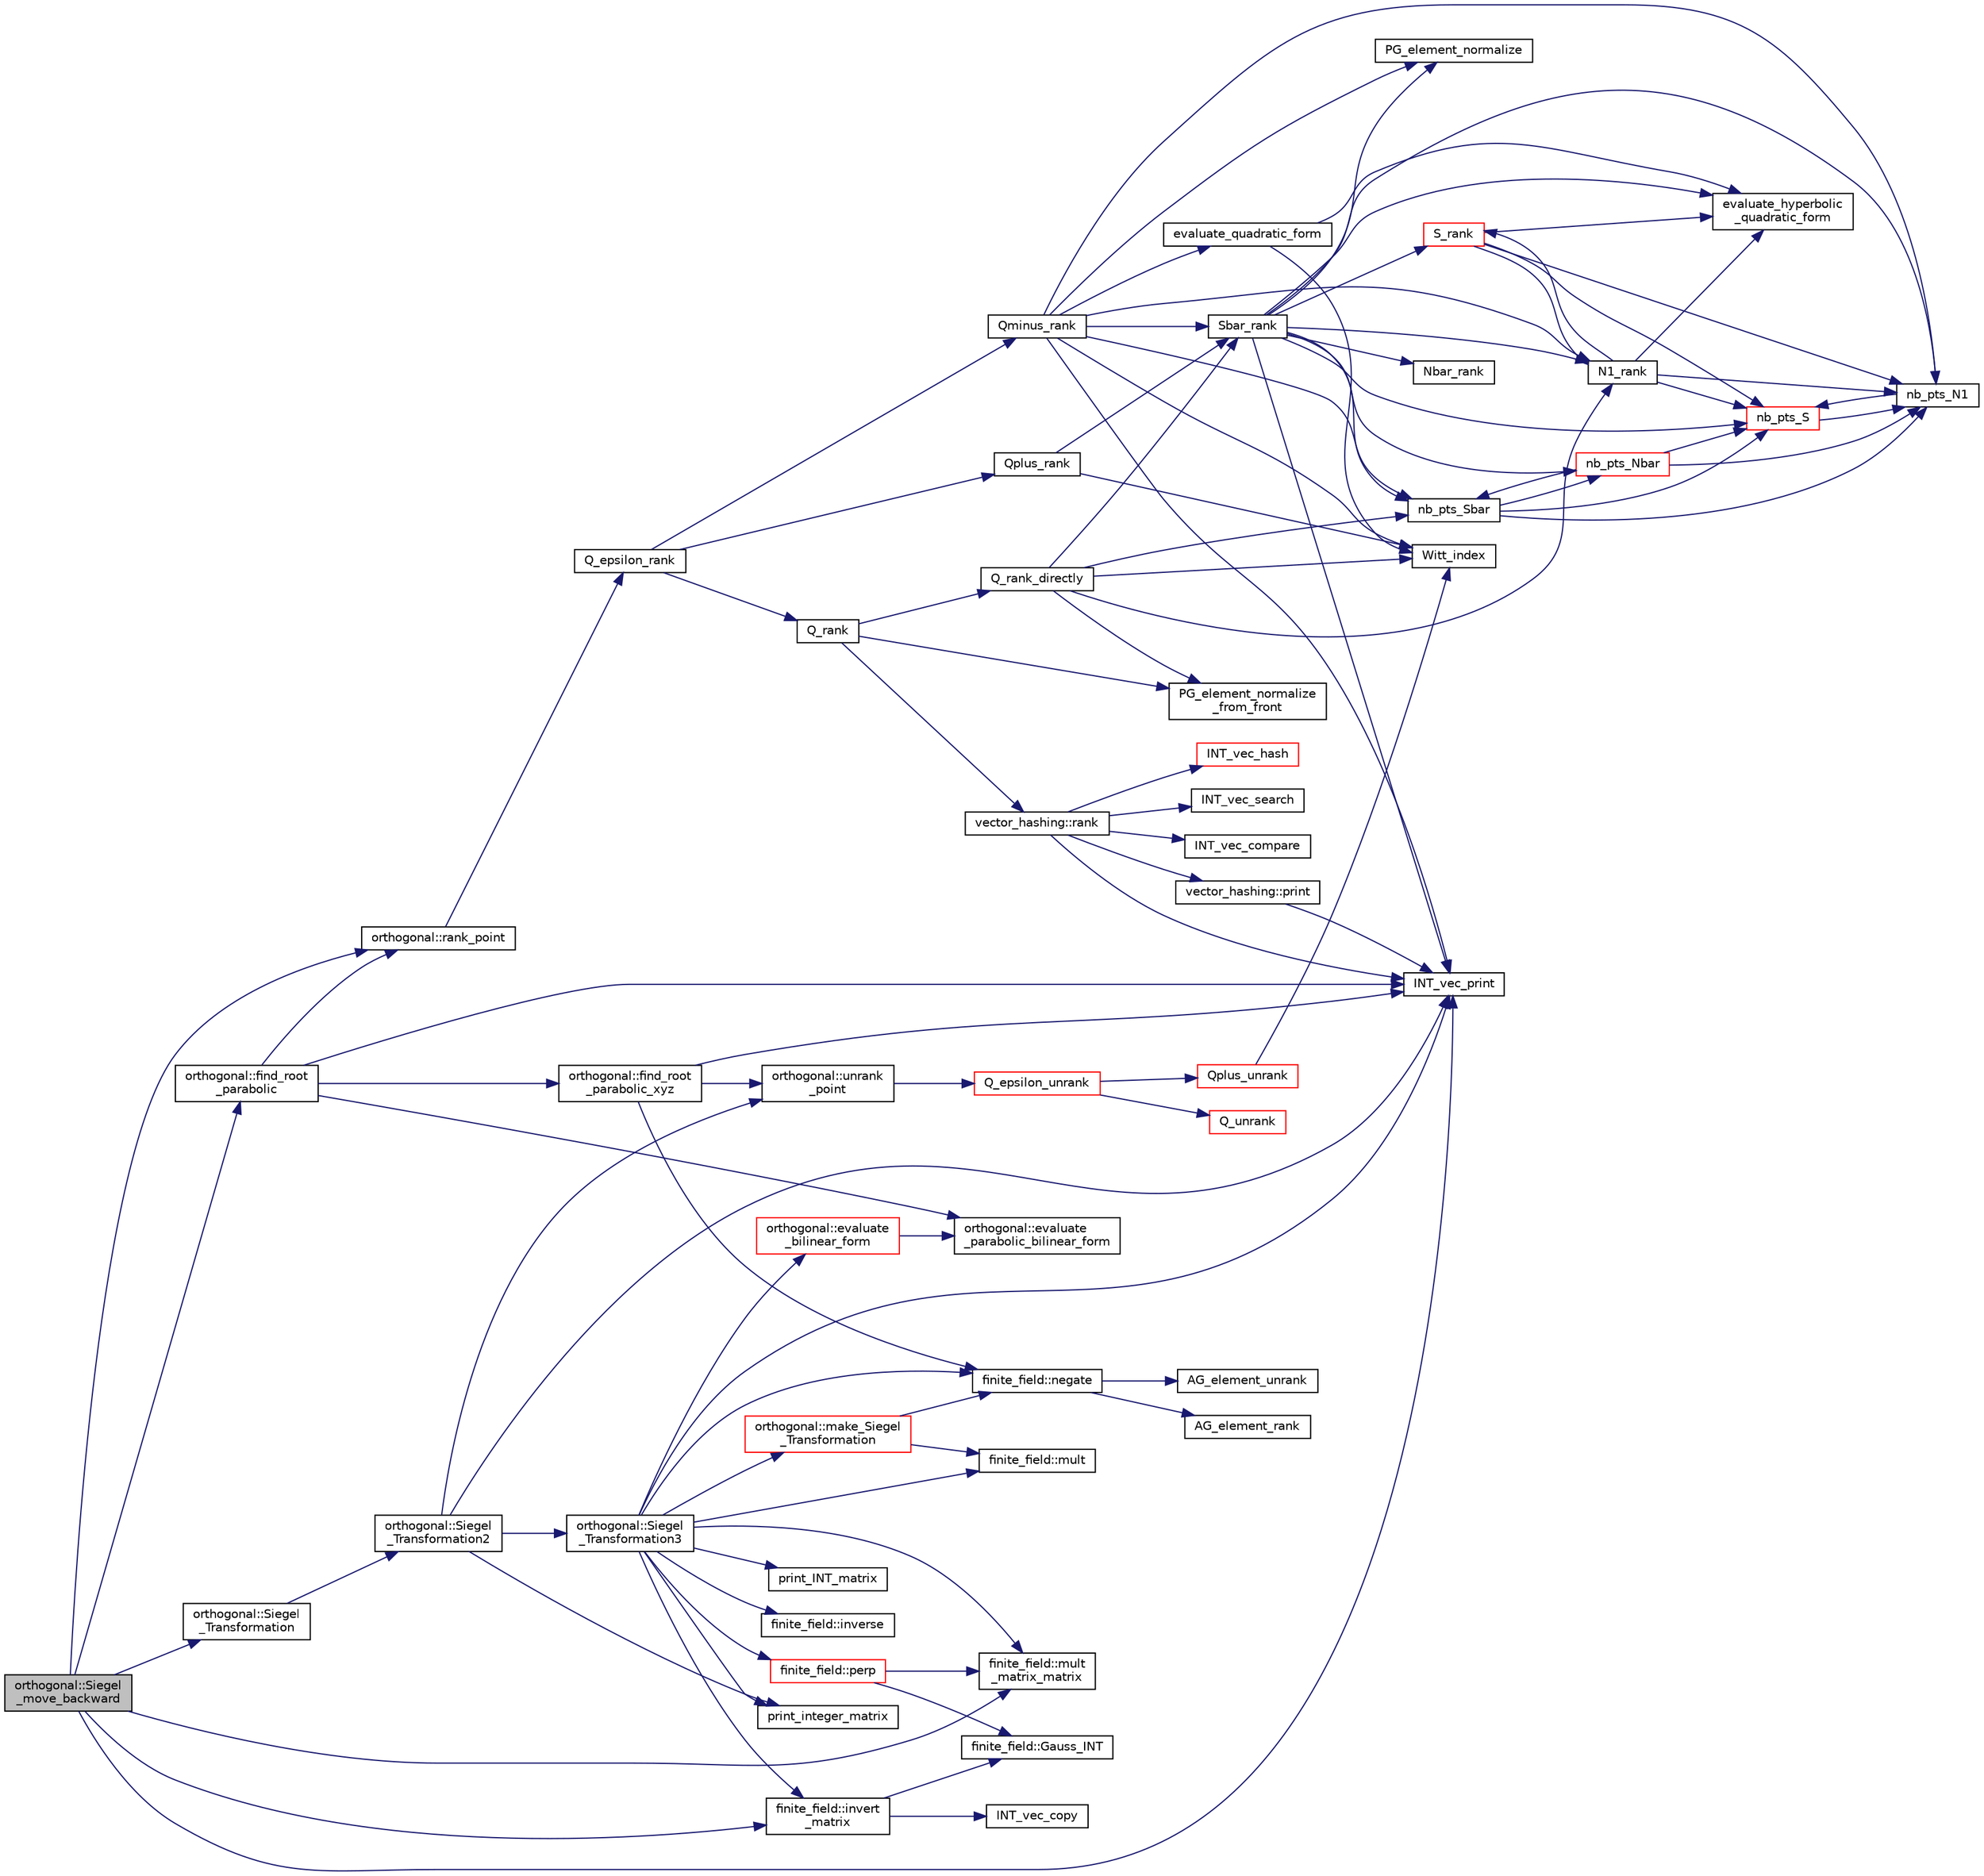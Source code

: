 digraph "orthogonal::Siegel_move_backward"
{
  edge [fontname="Helvetica",fontsize="10",labelfontname="Helvetica",labelfontsize="10"];
  node [fontname="Helvetica",fontsize="10",shape=record];
  rankdir="LR";
  Node41766 [label="orthogonal::Siegel\l_move_backward",height=0.2,width=0.4,color="black", fillcolor="grey75", style="filled", fontcolor="black"];
  Node41766 -> Node41767 [color="midnightblue",fontsize="10",style="solid",fontname="Helvetica"];
  Node41767 [label="INT_vec_print",height=0.2,width=0.4,color="black", fillcolor="white", style="filled",URL="$df/dbf/sajeeb_8_c.html#a79a5901af0b47dd0d694109543c027fe"];
  Node41766 -> Node41768 [color="midnightblue",fontsize="10",style="solid",fontname="Helvetica"];
  Node41768 [label="orthogonal::rank_point",height=0.2,width=0.4,color="black", fillcolor="white", style="filled",URL="$d7/daa/classorthogonal.html#adb4f1528590a804b3c011a68c9ebf655"];
  Node41768 -> Node41769 [color="midnightblue",fontsize="10",style="solid",fontname="Helvetica"];
  Node41769 [label="Q_epsilon_rank",height=0.2,width=0.4,color="black", fillcolor="white", style="filled",URL="$d4/d67/geometry_8h.html#a0949e1151174e2988aa697cb31942e97"];
  Node41769 -> Node41770 [color="midnightblue",fontsize="10",style="solid",fontname="Helvetica"];
  Node41770 [label="Q_rank",height=0.2,width=0.4,color="black", fillcolor="white", style="filled",URL="$db/da0/lib_2foundations_2geometry_2orthogonal__points_8_c.html#ad2671f4db3224df1e22494b9d946375e"];
  Node41770 -> Node41771 [color="midnightblue",fontsize="10",style="solid",fontname="Helvetica"];
  Node41771 [label="PG_element_normalize\l_from_front",height=0.2,width=0.4,color="black", fillcolor="white", style="filled",URL="$d4/d67/geometry_8h.html#af675caf5f9975573455c8d93cb56bf95"];
  Node41770 -> Node41772 [color="midnightblue",fontsize="10",style="solid",fontname="Helvetica"];
  Node41772 [label="vector_hashing::rank",height=0.2,width=0.4,color="black", fillcolor="white", style="filled",URL="$d8/daa/classvector__hashing.html#a4879796cc2ade5fcef891747909ec710"];
  Node41772 -> Node41773 [color="midnightblue",fontsize="10",style="solid",fontname="Helvetica"];
  Node41773 [label="INT_vec_hash",height=0.2,width=0.4,color="red", fillcolor="white", style="filled",URL="$d5/db4/io__and__os_8h.html#a2c14b1034b07b03b4df943066edeb99f"];
  Node41772 -> Node41775 [color="midnightblue",fontsize="10",style="solid",fontname="Helvetica"];
  Node41775 [label="INT_vec_search",height=0.2,width=0.4,color="black", fillcolor="white", style="filled",URL="$d5/de2/foundations_2data__structures_2data__structures_8h.html#ad103ef2316a1f671bdb68fd9cd9ba945"];
  Node41772 -> Node41776 [color="midnightblue",fontsize="10",style="solid",fontname="Helvetica"];
  Node41776 [label="INT_vec_compare",height=0.2,width=0.4,color="black", fillcolor="white", style="filled",URL="$d5/de2/foundations_2data__structures_2data__structures_8h.html#ac1a17fca23fb4a338aef8547a4c2fded"];
  Node41772 -> Node41767 [color="midnightblue",fontsize="10",style="solid",fontname="Helvetica"];
  Node41772 -> Node41777 [color="midnightblue",fontsize="10",style="solid",fontname="Helvetica"];
  Node41777 [label="vector_hashing::print",height=0.2,width=0.4,color="black", fillcolor="white", style="filled",URL="$d8/daa/classvector__hashing.html#a4954caab83535e063633dd5d27a564c5"];
  Node41777 -> Node41767 [color="midnightblue",fontsize="10",style="solid",fontname="Helvetica"];
  Node41770 -> Node41778 [color="midnightblue",fontsize="10",style="solid",fontname="Helvetica"];
  Node41778 [label="Q_rank_directly",height=0.2,width=0.4,color="black", fillcolor="white", style="filled",URL="$db/da0/lib_2foundations_2geometry_2orthogonal__points_8_c.html#a5f856abfc1a984dc77a7e21a239ab88e"];
  Node41778 -> Node41779 [color="midnightblue",fontsize="10",style="solid",fontname="Helvetica"];
  Node41779 [label="Witt_index",height=0.2,width=0.4,color="black", fillcolor="white", style="filled",URL="$db/da0/lib_2foundations_2geometry_2orthogonal__points_8_c.html#ab3483ecb9859a6758f82b5327da50534"];
  Node41778 -> Node41780 [color="midnightblue",fontsize="10",style="solid",fontname="Helvetica"];
  Node41780 [label="nb_pts_Sbar",height=0.2,width=0.4,color="black", fillcolor="white", style="filled",URL="$db/da0/lib_2foundations_2geometry_2orthogonal__points_8_c.html#a986dda26505c9934c771578b084f67cc"];
  Node41780 -> Node41781 [color="midnightblue",fontsize="10",style="solid",fontname="Helvetica"];
  Node41781 [label="nb_pts_S",height=0.2,width=0.4,color="red", fillcolor="white", style="filled",URL="$db/da0/lib_2foundations_2geometry_2orthogonal__points_8_c.html#a9bc3dec6e722644d182738102c3e04f3"];
  Node41781 -> Node41783 [color="midnightblue",fontsize="10",style="solid",fontname="Helvetica"];
  Node41783 [label="nb_pts_N1",height=0.2,width=0.4,color="black", fillcolor="white", style="filled",URL="$db/da0/lib_2foundations_2geometry_2orthogonal__points_8_c.html#ae0f2e1c76523db67b4ec9629ccc35bc6"];
  Node41783 -> Node41781 [color="midnightblue",fontsize="10",style="solid",fontname="Helvetica"];
  Node41780 -> Node41784 [color="midnightblue",fontsize="10",style="solid",fontname="Helvetica"];
  Node41784 [label="nb_pts_Nbar",height=0.2,width=0.4,color="red", fillcolor="white", style="filled",URL="$db/da0/lib_2foundations_2geometry_2orthogonal__points_8_c.html#a51b4684a176c6841fd3cd6c34c684c2c"];
  Node41784 -> Node41780 [color="midnightblue",fontsize="10",style="solid",fontname="Helvetica"];
  Node41784 -> Node41781 [color="midnightblue",fontsize="10",style="solid",fontname="Helvetica"];
  Node41784 -> Node41783 [color="midnightblue",fontsize="10",style="solid",fontname="Helvetica"];
  Node41780 -> Node41783 [color="midnightblue",fontsize="10",style="solid",fontname="Helvetica"];
  Node41778 -> Node41785 [color="midnightblue",fontsize="10",style="solid",fontname="Helvetica"];
  Node41785 [label="Sbar_rank",height=0.2,width=0.4,color="black", fillcolor="white", style="filled",URL="$db/da0/lib_2foundations_2geometry_2orthogonal__points_8_c.html#a9f987613e1f3dd623ce4032443a5a4a3"];
  Node41785 -> Node41786 [color="midnightblue",fontsize="10",style="solid",fontname="Helvetica"];
  Node41786 [label="PG_element_normalize",height=0.2,width=0.4,color="black", fillcolor="white", style="filled",URL="$d4/d67/geometry_8h.html#a5a4c3c1158bad6bab0d786c616bd0996"];
  Node41785 -> Node41767 [color="midnightblue",fontsize="10",style="solid",fontname="Helvetica"];
  Node41785 -> Node41780 [color="midnightblue",fontsize="10",style="solid",fontname="Helvetica"];
  Node41785 -> Node41781 [color="midnightblue",fontsize="10",style="solid",fontname="Helvetica"];
  Node41785 -> Node41787 [color="midnightblue",fontsize="10",style="solid",fontname="Helvetica"];
  Node41787 [label="S_rank",height=0.2,width=0.4,color="red", fillcolor="white", style="filled",URL="$db/da0/lib_2foundations_2geometry_2orthogonal__points_8_c.html#a3a31f4ab7622dfd1d56e995cee509faa"];
  Node41787 -> Node41781 [color="midnightblue",fontsize="10",style="solid",fontname="Helvetica"];
  Node41787 -> Node41783 [color="midnightblue",fontsize="10",style="solid",fontname="Helvetica"];
  Node41787 -> Node41789 [color="midnightblue",fontsize="10",style="solid",fontname="Helvetica"];
  Node41789 [label="evaluate_hyperbolic\l_quadratic_form",height=0.2,width=0.4,color="black", fillcolor="white", style="filled",URL="$db/da0/lib_2foundations_2geometry_2orthogonal__points_8_c.html#a5f2c422dc24d5720e7a1b36a794ba65a"];
  Node41787 -> Node41793 [color="midnightblue",fontsize="10",style="solid",fontname="Helvetica"];
  Node41793 [label="N1_rank",height=0.2,width=0.4,color="black", fillcolor="white", style="filled",URL="$db/da0/lib_2foundations_2geometry_2orthogonal__points_8_c.html#aeb5e4527dd73fce52439f30400b9946a"];
  Node41793 -> Node41781 [color="midnightblue",fontsize="10",style="solid",fontname="Helvetica"];
  Node41793 -> Node41783 [color="midnightblue",fontsize="10",style="solid",fontname="Helvetica"];
  Node41793 -> Node41787 [color="midnightblue",fontsize="10",style="solid",fontname="Helvetica"];
  Node41793 -> Node41789 [color="midnightblue",fontsize="10",style="solid",fontname="Helvetica"];
  Node41785 -> Node41784 [color="midnightblue",fontsize="10",style="solid",fontname="Helvetica"];
  Node41785 -> Node41783 [color="midnightblue",fontsize="10",style="solid",fontname="Helvetica"];
  Node41785 -> Node41794 [color="midnightblue",fontsize="10",style="solid",fontname="Helvetica"];
  Node41794 [label="Nbar_rank",height=0.2,width=0.4,color="black", fillcolor="white", style="filled",URL="$db/da0/lib_2foundations_2geometry_2orthogonal__points_8_c.html#ab1a27ed33557b959a5f02d2a4b81857a"];
  Node41785 -> Node41789 [color="midnightblue",fontsize="10",style="solid",fontname="Helvetica"];
  Node41785 -> Node41793 [color="midnightblue",fontsize="10",style="solid",fontname="Helvetica"];
  Node41778 -> Node41771 [color="midnightblue",fontsize="10",style="solid",fontname="Helvetica"];
  Node41778 -> Node41793 [color="midnightblue",fontsize="10",style="solid",fontname="Helvetica"];
  Node41769 -> Node41795 [color="midnightblue",fontsize="10",style="solid",fontname="Helvetica"];
  Node41795 [label="Qplus_rank",height=0.2,width=0.4,color="black", fillcolor="white", style="filled",URL="$db/da0/lib_2foundations_2geometry_2orthogonal__points_8_c.html#aaa1be357d007a845ce2866169d63afb7"];
  Node41795 -> Node41779 [color="midnightblue",fontsize="10",style="solid",fontname="Helvetica"];
  Node41795 -> Node41785 [color="midnightblue",fontsize="10",style="solid",fontname="Helvetica"];
  Node41769 -> Node41796 [color="midnightblue",fontsize="10",style="solid",fontname="Helvetica"];
  Node41796 [label="Qminus_rank",height=0.2,width=0.4,color="black", fillcolor="white", style="filled",URL="$db/da0/lib_2foundations_2geometry_2orthogonal__points_8_c.html#aec3e3dad3c2c12fa081edab0af2cb91a"];
  Node41796 -> Node41779 [color="midnightblue",fontsize="10",style="solid",fontname="Helvetica"];
  Node41796 -> Node41797 [color="midnightblue",fontsize="10",style="solid",fontname="Helvetica"];
  Node41797 [label="evaluate_quadratic_form",height=0.2,width=0.4,color="black", fillcolor="white", style="filled",URL="$db/da0/lib_2foundations_2geometry_2orthogonal__points_8_c.html#a4faa3ca9079fe60d4ad421506491ed6a"];
  Node41797 -> Node41779 [color="midnightblue",fontsize="10",style="solid",fontname="Helvetica"];
  Node41797 -> Node41789 [color="midnightblue",fontsize="10",style="solid",fontname="Helvetica"];
  Node41796 -> Node41767 [color="midnightblue",fontsize="10",style="solid",fontname="Helvetica"];
  Node41796 -> Node41786 [color="midnightblue",fontsize="10",style="solid",fontname="Helvetica"];
  Node41796 -> Node41785 [color="midnightblue",fontsize="10",style="solid",fontname="Helvetica"];
  Node41796 -> Node41780 [color="midnightblue",fontsize="10",style="solid",fontname="Helvetica"];
  Node41796 -> Node41783 [color="midnightblue",fontsize="10",style="solid",fontname="Helvetica"];
  Node41796 -> Node41793 [color="midnightblue",fontsize="10",style="solid",fontname="Helvetica"];
  Node41766 -> Node41798 [color="midnightblue",fontsize="10",style="solid",fontname="Helvetica"];
  Node41798 [label="orthogonal::find_root\l_parabolic",height=0.2,width=0.4,color="black", fillcolor="white", style="filled",URL="$d7/daa/classorthogonal.html#a2e4453bb31692707f8a9e8b660b2e136"];
  Node41798 -> Node41799 [color="midnightblue",fontsize="10",style="solid",fontname="Helvetica"];
  Node41799 [label="orthogonal::find_root\l_parabolic_xyz",height=0.2,width=0.4,color="black", fillcolor="white", style="filled",URL="$d7/daa/classorthogonal.html#a17dba83065c664a7d174c4693e87493b"];
  Node41799 -> Node41800 [color="midnightblue",fontsize="10",style="solid",fontname="Helvetica"];
  Node41800 [label="orthogonal::unrank\l_point",height=0.2,width=0.4,color="black", fillcolor="white", style="filled",URL="$d7/daa/classorthogonal.html#ab655117100f7c66c19817b84ac5ac0a0"];
  Node41800 -> Node41801 [color="midnightblue",fontsize="10",style="solid",fontname="Helvetica"];
  Node41801 [label="Q_epsilon_unrank",height=0.2,width=0.4,color="red", fillcolor="white", style="filled",URL="$d4/d67/geometry_8h.html#af162c4d30d4a6528299e37551c353e7b"];
  Node41801 -> Node41802 [color="midnightblue",fontsize="10",style="solid",fontname="Helvetica"];
  Node41802 [label="Q_unrank",height=0.2,width=0.4,color="red", fillcolor="white", style="filled",URL="$db/da0/lib_2foundations_2geometry_2orthogonal__points_8_c.html#a6d02923d5b54ef796934e753e6f5b65b"];
  Node41801 -> Node41810 [color="midnightblue",fontsize="10",style="solid",fontname="Helvetica"];
  Node41810 [label="Qplus_unrank",height=0.2,width=0.4,color="red", fillcolor="white", style="filled",URL="$db/da0/lib_2foundations_2geometry_2orthogonal__points_8_c.html#ad50512edd586919700e033744b4a03c8"];
  Node41810 -> Node41779 [color="midnightblue",fontsize="10",style="solid",fontname="Helvetica"];
  Node41799 -> Node41767 [color="midnightblue",fontsize="10",style="solid",fontname="Helvetica"];
  Node41799 -> Node41812 [color="midnightblue",fontsize="10",style="solid",fontname="Helvetica"];
  Node41812 [label="finite_field::negate",height=0.2,width=0.4,color="black", fillcolor="white", style="filled",URL="$df/d5a/classfinite__field.html#aa9d798298f25d4a9262b5bc5f1733e31"];
  Node41812 -> Node41813 [color="midnightblue",fontsize="10",style="solid",fontname="Helvetica"];
  Node41813 [label="AG_element_unrank",height=0.2,width=0.4,color="black", fillcolor="white", style="filled",URL="$d4/d67/geometry_8h.html#a4a33b86c87b2879b97cfa1327abe2885"];
  Node41812 -> Node41814 [color="midnightblue",fontsize="10",style="solid",fontname="Helvetica"];
  Node41814 [label="AG_element_rank",height=0.2,width=0.4,color="black", fillcolor="white", style="filled",URL="$d4/d67/geometry_8h.html#ab2ac908d07dd8038fd996e26bdc75c17"];
  Node41798 -> Node41767 [color="midnightblue",fontsize="10",style="solid",fontname="Helvetica"];
  Node41798 -> Node41815 [color="midnightblue",fontsize="10",style="solid",fontname="Helvetica"];
  Node41815 [label="orthogonal::evaluate\l_parabolic_bilinear_form",height=0.2,width=0.4,color="black", fillcolor="white", style="filled",URL="$d7/daa/classorthogonal.html#a8ee79da4c853cd384a0028cbebbbe0ee"];
  Node41798 -> Node41768 [color="midnightblue",fontsize="10",style="solid",fontname="Helvetica"];
  Node41766 -> Node41816 [color="midnightblue",fontsize="10",style="solid",fontname="Helvetica"];
  Node41816 [label="orthogonal::Siegel\l_Transformation",height=0.2,width=0.4,color="black", fillcolor="white", style="filled",URL="$d7/daa/classorthogonal.html#a27258e68c99323ac8de66fedbe565a3d"];
  Node41816 -> Node41817 [color="midnightblue",fontsize="10",style="solid",fontname="Helvetica"];
  Node41817 [label="orthogonal::Siegel\l_Transformation2",height=0.2,width=0.4,color="black", fillcolor="white", style="filled",URL="$d7/daa/classorthogonal.html#aaf1945ebd71495f1b362e5091d4b30ec"];
  Node41817 -> Node41800 [color="midnightblue",fontsize="10",style="solid",fontname="Helvetica"];
  Node41817 -> Node41767 [color="midnightblue",fontsize="10",style="solid",fontname="Helvetica"];
  Node41817 -> Node41818 [color="midnightblue",fontsize="10",style="solid",fontname="Helvetica"];
  Node41818 [label="orthogonal::Siegel\l_Transformation3",height=0.2,width=0.4,color="black", fillcolor="white", style="filled",URL="$d7/daa/classorthogonal.html#ac9129abf3f825e8c7d5591d1ba116ac7"];
  Node41818 -> Node41819 [color="midnightblue",fontsize="10",style="solid",fontname="Helvetica"];
  Node41819 [label="print_INT_matrix",height=0.2,width=0.4,color="black", fillcolor="white", style="filled",URL="$d2/d7c/combinatorics_8_c.html#ad4cc855d33d97d2b05e36514ffe2ef03"];
  Node41818 -> Node41767 [color="midnightblue",fontsize="10",style="solid",fontname="Helvetica"];
  Node41818 -> Node41820 [color="midnightblue",fontsize="10",style="solid",fontname="Helvetica"];
  Node41820 [label="orthogonal::evaluate\l_bilinear_form",height=0.2,width=0.4,color="red", fillcolor="white", style="filled",URL="$d7/daa/classorthogonal.html#a1cb22ce04ab60e22852f610ec3fe5c98"];
  Node41820 -> Node41815 [color="midnightblue",fontsize="10",style="solid",fontname="Helvetica"];
  Node41818 -> Node41823 [color="midnightblue",fontsize="10",style="solid",fontname="Helvetica"];
  Node41823 [label="finite_field::inverse",height=0.2,width=0.4,color="black", fillcolor="white", style="filled",URL="$df/d5a/classfinite__field.html#a69f2a12c01e70b7ce2d115c5221c9cdd"];
  Node41818 -> Node41824 [color="midnightblue",fontsize="10",style="solid",fontname="Helvetica"];
  Node41824 [label="finite_field::mult",height=0.2,width=0.4,color="black", fillcolor="white", style="filled",URL="$df/d5a/classfinite__field.html#a24fb5917aa6d4d656fd855b7f44a13b0"];
  Node41818 -> Node41825 [color="midnightblue",fontsize="10",style="solid",fontname="Helvetica"];
  Node41825 [label="print_integer_matrix",height=0.2,width=0.4,color="black", fillcolor="white", style="filled",URL="$d5/db4/io__and__os_8h.html#ab4d187a9b89a64102b971201b789b653"];
  Node41818 -> Node41826 [color="midnightblue",fontsize="10",style="solid",fontname="Helvetica"];
  Node41826 [label="finite_field::perp",height=0.2,width=0.4,color="red", fillcolor="white", style="filled",URL="$df/d5a/classfinite__field.html#a7f4cbb62d037e07893f3c868eea3b818"];
  Node41826 -> Node41827 [color="midnightblue",fontsize="10",style="solid",fontname="Helvetica"];
  Node41827 [label="finite_field::mult\l_matrix_matrix",height=0.2,width=0.4,color="black", fillcolor="white", style="filled",URL="$df/d5a/classfinite__field.html#a5e28706b815838d0ec34de1fa74bc3c4"];
  Node41826 -> Node41828 [color="midnightblue",fontsize="10",style="solid",fontname="Helvetica"];
  Node41828 [label="finite_field::Gauss_INT",height=0.2,width=0.4,color="black", fillcolor="white", style="filled",URL="$df/d5a/classfinite__field.html#adb676d2e80341b53751326e3a58beb11"];
  Node41818 -> Node41830 [color="midnightblue",fontsize="10",style="solid",fontname="Helvetica"];
  Node41830 [label="finite_field::invert\l_matrix",height=0.2,width=0.4,color="black", fillcolor="white", style="filled",URL="$df/d5a/classfinite__field.html#adab449ef01b1feafe000c8fff7ae013f"];
  Node41830 -> Node41831 [color="midnightblue",fontsize="10",style="solid",fontname="Helvetica"];
  Node41831 [label="INT_vec_copy",height=0.2,width=0.4,color="black", fillcolor="white", style="filled",URL="$df/dbf/sajeeb_8_c.html#ac2d875e27e009af6ec04d17254d11075"];
  Node41830 -> Node41828 [color="midnightblue",fontsize="10",style="solid",fontname="Helvetica"];
  Node41818 -> Node41827 [color="midnightblue",fontsize="10",style="solid",fontname="Helvetica"];
  Node41818 -> Node41812 [color="midnightblue",fontsize="10",style="solid",fontname="Helvetica"];
  Node41818 -> Node41832 [color="midnightblue",fontsize="10",style="solid",fontname="Helvetica"];
  Node41832 [label="orthogonal::make_Siegel\l_Transformation",height=0.2,width=0.4,color="red", fillcolor="white", style="filled",URL="$d7/daa/classorthogonal.html#a0edc12b4b658b09345e41b351e9e8d26"];
  Node41832 -> Node41824 [color="midnightblue",fontsize="10",style="solid",fontname="Helvetica"];
  Node41832 -> Node41812 [color="midnightblue",fontsize="10",style="solid",fontname="Helvetica"];
  Node41817 -> Node41825 [color="midnightblue",fontsize="10",style="solid",fontname="Helvetica"];
  Node41766 -> Node41830 [color="midnightblue",fontsize="10",style="solid",fontname="Helvetica"];
  Node41766 -> Node41827 [color="midnightblue",fontsize="10",style="solid",fontname="Helvetica"];
}
